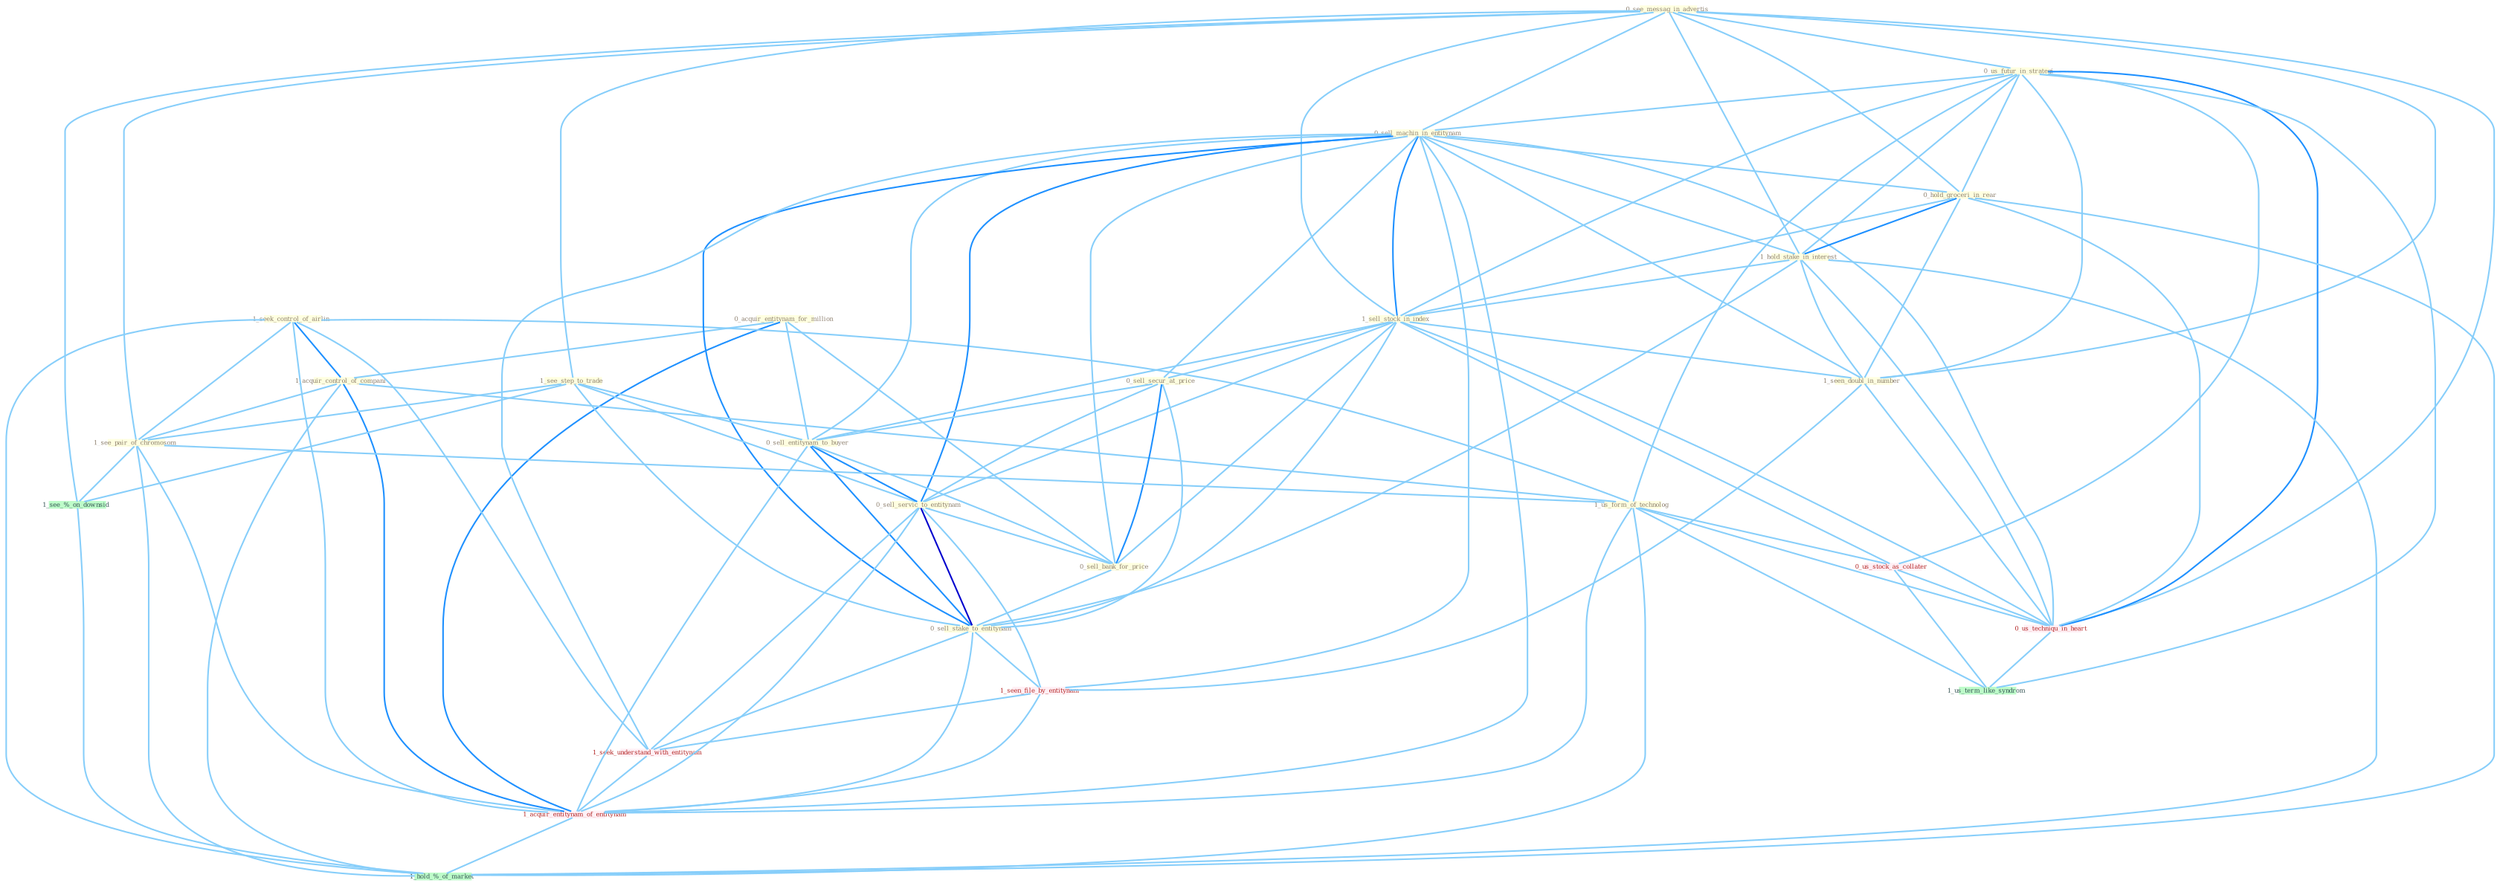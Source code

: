 Graph G{ 
    node
    [shape=polygon,style=filled,width=.5,height=.06,color="#BDFCC9",fixedsize=true,fontsize=4,
    fontcolor="#2f4f4f"];
    {node
    [color="#ffffe0", fontcolor="#8b7d6b"] "0_see_messag_in_advertis " "0_us_futur_in_strategi " "0_acquir_entitynam_for_million " "1_seek_control_of_airlin " "0_sell_machin_in_entitynam " "1_acquir_control_of_compani " "0_hold_groceri_in_rear " "1_hold_stake_in_interest " "1_sell_stock_in_index " "0_sell_secur_at_price " "1_see_step_to_trade " "0_sell_entitynam_to_buyer " "1_seen_doubl_in_number " "1_see_pair_of_chromosom " "0_sell_servic_to_entitynam " "0_sell_bank_for_price " "0_sell_stake_to_entitynam " "1_us_form_of_technolog "}
{node [color="#fff0f5", fontcolor="#b22222"] "1_seen_file_by_entitynam " "0_us_stock_as_collater " "1_seek_understand_with_entitynam " "1_acquir_entitynam_of_entitynam " "0_us_techniqu_in_heart "}
edge [color="#B0E2FF"];

	"0_see_messag_in_advertis " -- "0_us_futur_in_strategi " [w="1", color="#87cefa" ];
	"0_see_messag_in_advertis " -- "0_sell_machin_in_entitynam " [w="1", color="#87cefa" ];
	"0_see_messag_in_advertis " -- "0_hold_groceri_in_rear " [w="1", color="#87cefa" ];
	"0_see_messag_in_advertis " -- "1_hold_stake_in_interest " [w="1", color="#87cefa" ];
	"0_see_messag_in_advertis " -- "1_sell_stock_in_index " [w="1", color="#87cefa" ];
	"0_see_messag_in_advertis " -- "1_see_step_to_trade " [w="1", color="#87cefa" ];
	"0_see_messag_in_advertis " -- "1_seen_doubl_in_number " [w="1", color="#87cefa" ];
	"0_see_messag_in_advertis " -- "1_see_pair_of_chromosom " [w="1", color="#87cefa" ];
	"0_see_messag_in_advertis " -- "0_us_techniqu_in_heart " [w="1", color="#87cefa" ];
	"0_see_messag_in_advertis " -- "1_see_%_on_downsid " [w="1", color="#87cefa" ];
	"0_us_futur_in_strategi " -- "0_sell_machin_in_entitynam " [w="1", color="#87cefa" ];
	"0_us_futur_in_strategi " -- "0_hold_groceri_in_rear " [w="1", color="#87cefa" ];
	"0_us_futur_in_strategi " -- "1_hold_stake_in_interest " [w="1", color="#87cefa" ];
	"0_us_futur_in_strategi " -- "1_sell_stock_in_index " [w="1", color="#87cefa" ];
	"0_us_futur_in_strategi " -- "1_seen_doubl_in_number " [w="1", color="#87cefa" ];
	"0_us_futur_in_strategi " -- "1_us_form_of_technolog " [w="1", color="#87cefa" ];
	"0_us_futur_in_strategi " -- "0_us_stock_as_collater " [w="1", color="#87cefa" ];
	"0_us_futur_in_strategi " -- "0_us_techniqu_in_heart " [w="2", color="#1e90ff" , len=0.8];
	"0_us_futur_in_strategi " -- "1_us_term_like_syndrom " [w="1", color="#87cefa" ];
	"0_acquir_entitynam_for_million " -- "1_acquir_control_of_compani " [w="1", color="#87cefa" ];
	"0_acquir_entitynam_for_million " -- "0_sell_entitynam_to_buyer " [w="1", color="#87cefa" ];
	"0_acquir_entitynam_for_million " -- "0_sell_bank_for_price " [w="1", color="#87cefa" ];
	"0_acquir_entitynam_for_million " -- "1_acquir_entitynam_of_entitynam " [w="2", color="#1e90ff" , len=0.8];
	"1_seek_control_of_airlin " -- "1_acquir_control_of_compani " [w="2", color="#1e90ff" , len=0.8];
	"1_seek_control_of_airlin " -- "1_see_pair_of_chromosom " [w="1", color="#87cefa" ];
	"1_seek_control_of_airlin " -- "1_us_form_of_technolog " [w="1", color="#87cefa" ];
	"1_seek_control_of_airlin " -- "1_seek_understand_with_entitynam " [w="1", color="#87cefa" ];
	"1_seek_control_of_airlin " -- "1_acquir_entitynam_of_entitynam " [w="1", color="#87cefa" ];
	"1_seek_control_of_airlin " -- "1_hold_%_of_market " [w="1", color="#87cefa" ];
	"0_sell_machin_in_entitynam " -- "0_hold_groceri_in_rear " [w="1", color="#87cefa" ];
	"0_sell_machin_in_entitynam " -- "1_hold_stake_in_interest " [w="1", color="#87cefa" ];
	"0_sell_machin_in_entitynam " -- "1_sell_stock_in_index " [w="2", color="#1e90ff" , len=0.8];
	"0_sell_machin_in_entitynam " -- "0_sell_secur_at_price " [w="1", color="#87cefa" ];
	"0_sell_machin_in_entitynam " -- "0_sell_entitynam_to_buyer " [w="1", color="#87cefa" ];
	"0_sell_machin_in_entitynam " -- "1_seen_doubl_in_number " [w="1", color="#87cefa" ];
	"0_sell_machin_in_entitynam " -- "0_sell_servic_to_entitynam " [w="2", color="#1e90ff" , len=0.8];
	"0_sell_machin_in_entitynam " -- "0_sell_bank_for_price " [w="1", color="#87cefa" ];
	"0_sell_machin_in_entitynam " -- "0_sell_stake_to_entitynam " [w="2", color="#1e90ff" , len=0.8];
	"0_sell_machin_in_entitynam " -- "1_seen_file_by_entitynam " [w="1", color="#87cefa" ];
	"0_sell_machin_in_entitynam " -- "1_seek_understand_with_entitynam " [w="1", color="#87cefa" ];
	"0_sell_machin_in_entitynam " -- "1_acquir_entitynam_of_entitynam " [w="1", color="#87cefa" ];
	"0_sell_machin_in_entitynam " -- "0_us_techniqu_in_heart " [w="1", color="#87cefa" ];
	"1_acquir_control_of_compani " -- "1_see_pair_of_chromosom " [w="1", color="#87cefa" ];
	"1_acquir_control_of_compani " -- "1_us_form_of_technolog " [w="1", color="#87cefa" ];
	"1_acquir_control_of_compani " -- "1_acquir_entitynam_of_entitynam " [w="2", color="#1e90ff" , len=0.8];
	"1_acquir_control_of_compani " -- "1_hold_%_of_market " [w="1", color="#87cefa" ];
	"0_hold_groceri_in_rear " -- "1_hold_stake_in_interest " [w="2", color="#1e90ff" , len=0.8];
	"0_hold_groceri_in_rear " -- "1_sell_stock_in_index " [w="1", color="#87cefa" ];
	"0_hold_groceri_in_rear " -- "1_seen_doubl_in_number " [w="1", color="#87cefa" ];
	"0_hold_groceri_in_rear " -- "0_us_techniqu_in_heart " [w="1", color="#87cefa" ];
	"0_hold_groceri_in_rear " -- "1_hold_%_of_market " [w="1", color="#87cefa" ];
	"1_hold_stake_in_interest " -- "1_sell_stock_in_index " [w="1", color="#87cefa" ];
	"1_hold_stake_in_interest " -- "1_seen_doubl_in_number " [w="1", color="#87cefa" ];
	"1_hold_stake_in_interest " -- "0_sell_stake_to_entitynam " [w="1", color="#87cefa" ];
	"1_hold_stake_in_interest " -- "0_us_techniqu_in_heart " [w="1", color="#87cefa" ];
	"1_hold_stake_in_interest " -- "1_hold_%_of_market " [w="1", color="#87cefa" ];
	"1_sell_stock_in_index " -- "0_sell_secur_at_price " [w="1", color="#87cefa" ];
	"1_sell_stock_in_index " -- "0_sell_entitynam_to_buyer " [w="1", color="#87cefa" ];
	"1_sell_stock_in_index " -- "1_seen_doubl_in_number " [w="1", color="#87cefa" ];
	"1_sell_stock_in_index " -- "0_sell_servic_to_entitynam " [w="1", color="#87cefa" ];
	"1_sell_stock_in_index " -- "0_sell_bank_for_price " [w="1", color="#87cefa" ];
	"1_sell_stock_in_index " -- "0_sell_stake_to_entitynam " [w="1", color="#87cefa" ];
	"1_sell_stock_in_index " -- "0_us_stock_as_collater " [w="1", color="#87cefa" ];
	"1_sell_stock_in_index " -- "0_us_techniqu_in_heart " [w="1", color="#87cefa" ];
	"0_sell_secur_at_price " -- "0_sell_entitynam_to_buyer " [w="1", color="#87cefa" ];
	"0_sell_secur_at_price " -- "0_sell_servic_to_entitynam " [w="1", color="#87cefa" ];
	"0_sell_secur_at_price " -- "0_sell_bank_for_price " [w="2", color="#1e90ff" , len=0.8];
	"0_sell_secur_at_price " -- "0_sell_stake_to_entitynam " [w="1", color="#87cefa" ];
	"1_see_step_to_trade " -- "0_sell_entitynam_to_buyer " [w="1", color="#87cefa" ];
	"1_see_step_to_trade " -- "1_see_pair_of_chromosom " [w="1", color="#87cefa" ];
	"1_see_step_to_trade " -- "0_sell_servic_to_entitynam " [w="1", color="#87cefa" ];
	"1_see_step_to_trade " -- "0_sell_stake_to_entitynam " [w="1", color="#87cefa" ];
	"1_see_step_to_trade " -- "1_see_%_on_downsid " [w="1", color="#87cefa" ];
	"0_sell_entitynam_to_buyer " -- "0_sell_servic_to_entitynam " [w="2", color="#1e90ff" , len=0.8];
	"0_sell_entitynam_to_buyer " -- "0_sell_bank_for_price " [w="1", color="#87cefa" ];
	"0_sell_entitynam_to_buyer " -- "0_sell_stake_to_entitynam " [w="2", color="#1e90ff" , len=0.8];
	"0_sell_entitynam_to_buyer " -- "1_acquir_entitynam_of_entitynam " [w="1", color="#87cefa" ];
	"1_seen_doubl_in_number " -- "1_seen_file_by_entitynam " [w="1", color="#87cefa" ];
	"1_seen_doubl_in_number " -- "0_us_techniqu_in_heart " [w="1", color="#87cefa" ];
	"1_see_pair_of_chromosom " -- "1_us_form_of_technolog " [w="1", color="#87cefa" ];
	"1_see_pair_of_chromosom " -- "1_acquir_entitynam_of_entitynam " [w="1", color="#87cefa" ];
	"1_see_pair_of_chromosom " -- "1_see_%_on_downsid " [w="1", color="#87cefa" ];
	"1_see_pair_of_chromosom " -- "1_hold_%_of_market " [w="1", color="#87cefa" ];
	"0_sell_servic_to_entitynam " -- "0_sell_bank_for_price " [w="1", color="#87cefa" ];
	"0_sell_servic_to_entitynam " -- "0_sell_stake_to_entitynam " [w="3", color="#0000cd" , len=0.6];
	"0_sell_servic_to_entitynam " -- "1_seen_file_by_entitynam " [w="1", color="#87cefa" ];
	"0_sell_servic_to_entitynam " -- "1_seek_understand_with_entitynam " [w="1", color="#87cefa" ];
	"0_sell_servic_to_entitynam " -- "1_acquir_entitynam_of_entitynam " [w="1", color="#87cefa" ];
	"0_sell_bank_for_price " -- "0_sell_stake_to_entitynam " [w="1", color="#87cefa" ];
	"0_sell_stake_to_entitynam " -- "1_seen_file_by_entitynam " [w="1", color="#87cefa" ];
	"0_sell_stake_to_entitynam " -- "1_seek_understand_with_entitynam " [w="1", color="#87cefa" ];
	"0_sell_stake_to_entitynam " -- "1_acquir_entitynam_of_entitynam " [w="1", color="#87cefa" ];
	"1_us_form_of_technolog " -- "0_us_stock_as_collater " [w="1", color="#87cefa" ];
	"1_us_form_of_technolog " -- "1_acquir_entitynam_of_entitynam " [w="1", color="#87cefa" ];
	"1_us_form_of_technolog " -- "0_us_techniqu_in_heart " [w="1", color="#87cefa" ];
	"1_us_form_of_technolog " -- "1_us_term_like_syndrom " [w="1", color="#87cefa" ];
	"1_us_form_of_technolog " -- "1_hold_%_of_market " [w="1", color="#87cefa" ];
	"1_seen_file_by_entitynam " -- "1_seek_understand_with_entitynam " [w="1", color="#87cefa" ];
	"1_seen_file_by_entitynam " -- "1_acquir_entitynam_of_entitynam " [w="1", color="#87cefa" ];
	"0_us_stock_as_collater " -- "0_us_techniqu_in_heart " [w="1", color="#87cefa" ];
	"0_us_stock_as_collater " -- "1_us_term_like_syndrom " [w="1", color="#87cefa" ];
	"1_seek_understand_with_entitynam " -- "1_acquir_entitynam_of_entitynam " [w="1", color="#87cefa" ];
	"1_acquir_entitynam_of_entitynam " -- "1_hold_%_of_market " [w="1", color="#87cefa" ];
	"0_us_techniqu_in_heart " -- "1_us_term_like_syndrom " [w="1", color="#87cefa" ];
	"1_see_%_on_downsid " -- "1_hold_%_of_market " [w="1", color="#87cefa" ];
}
